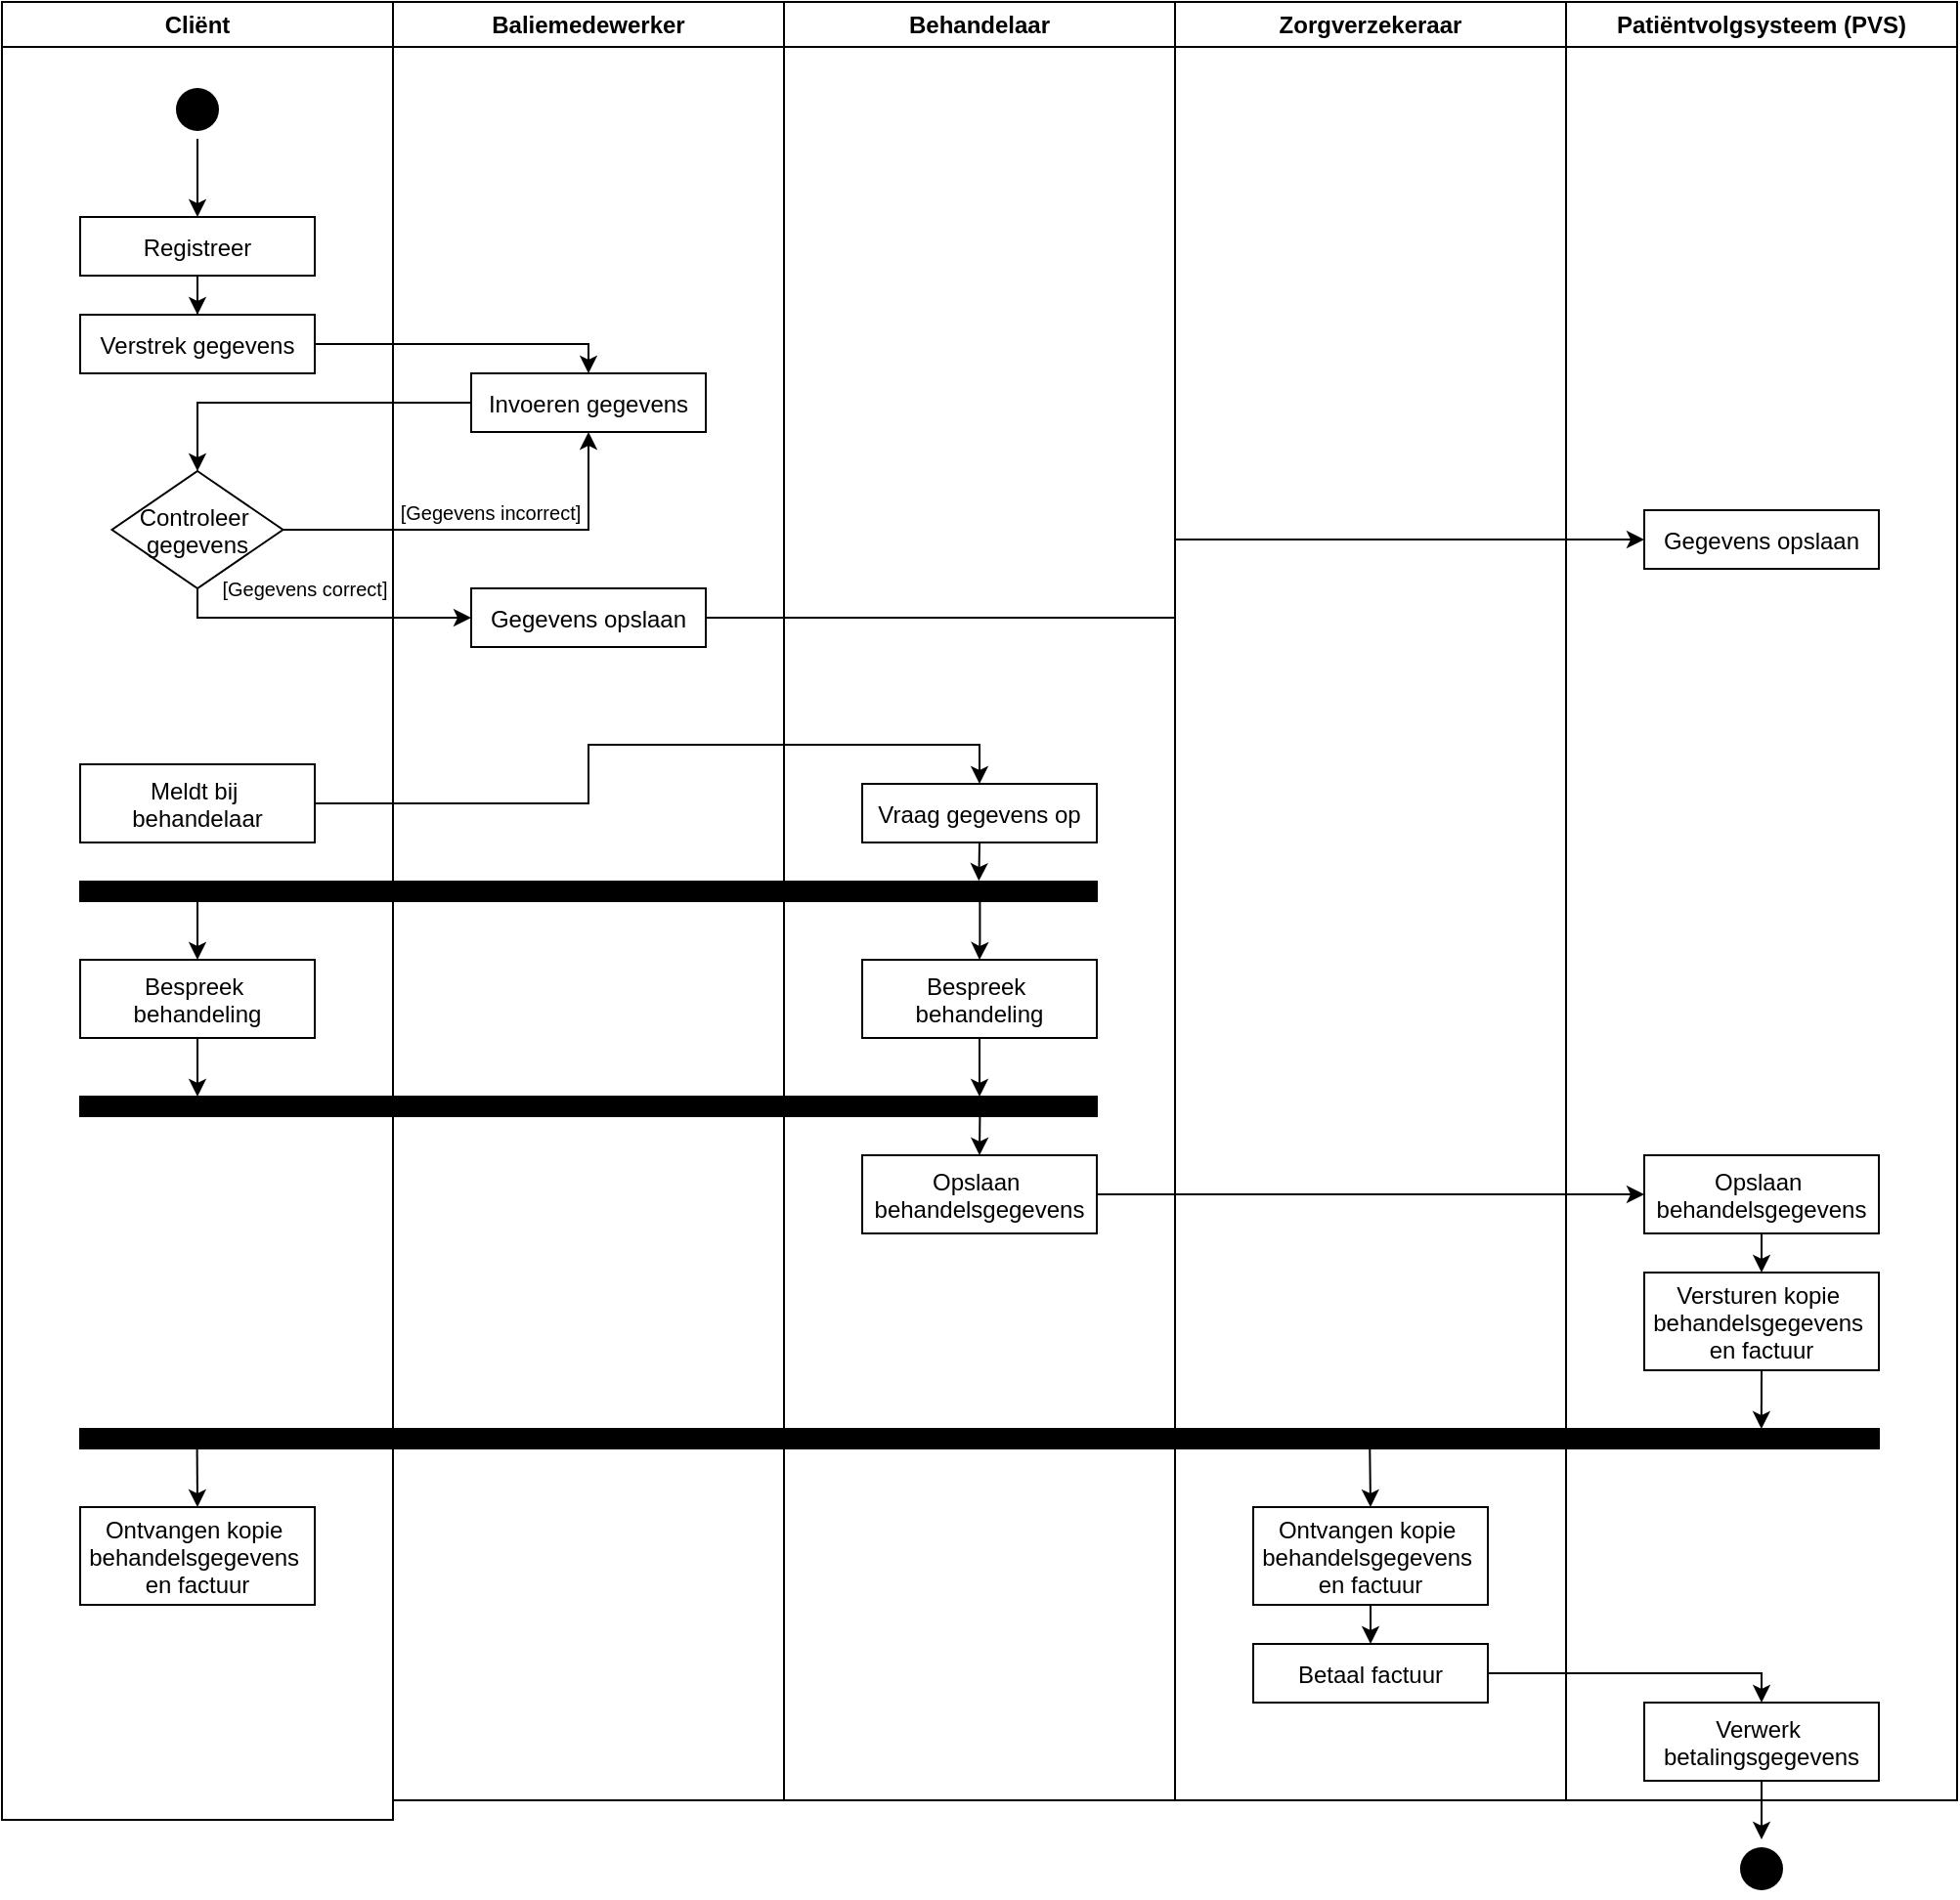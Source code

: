<mxfile version="24.7.16">
  <diagram name="Pagina-1" id="ab94C8zGq4wiaq_6U2x9">
    <mxGraphModel dx="750" dy="404" grid="1" gridSize="10" guides="1" tooltips="1" connect="1" arrows="1" fold="1" page="1" pageScale="1" pageWidth="827" pageHeight="1169" math="0" shadow="0">
      <root>
        <mxCell id="0" />
        <mxCell id="1" parent="0" />
        <mxCell id="wCN9z8qDyLGh1947xGpQ-38" value="Cliënt" style="swimlane;whiteSpace=wrap;startSize=23;swimlaneLine=1;" parent="1" vertex="1">
          <mxGeometry x="40" y="40" width="200" height="930" as="geometry">
            <mxRectangle x="40" y="40" width="90" height="30" as="alternateBounds" />
          </mxGeometry>
        </mxCell>
        <mxCell id="wCN9z8qDyLGh1947xGpQ-65" style="edgeStyle=orthogonalEdgeStyle;rounded=0;orthogonalLoop=1;jettySize=auto;html=1;entryX=0.5;entryY=0;entryDx=0;entryDy=0;" parent="wCN9z8qDyLGh1947xGpQ-38" source="wCN9z8qDyLGh1947xGpQ-40" target="wCN9z8qDyLGh1947xGpQ-36" edge="1">
          <mxGeometry relative="1" as="geometry" />
        </mxCell>
        <mxCell id="wCN9z8qDyLGh1947xGpQ-40" value="" style="ellipse;shape=startState;fillColor=#000000;strokeColor=none;" parent="wCN9z8qDyLGh1947xGpQ-38" vertex="1">
          <mxGeometry x="85" y="40" width="30" height="30" as="geometry" />
        </mxCell>
        <mxCell id="wCN9z8qDyLGh1947xGpQ-66" style="edgeStyle=orthogonalEdgeStyle;rounded=0;orthogonalLoop=1;jettySize=auto;html=1;" parent="wCN9z8qDyLGh1947xGpQ-38" source="wCN9z8qDyLGh1947xGpQ-36" target="wCN9z8qDyLGh1947xGpQ-37" edge="1">
          <mxGeometry relative="1" as="geometry" />
        </mxCell>
        <mxCell id="wCN9z8qDyLGh1947xGpQ-36" value="Registreer" style="" parent="wCN9z8qDyLGh1947xGpQ-38" vertex="1">
          <mxGeometry x="40" y="110" width="120" height="30" as="geometry" />
        </mxCell>
        <mxCell id="wCN9z8qDyLGh1947xGpQ-37" value="Verstrek gegevens" style="" parent="wCN9z8qDyLGh1947xGpQ-38" vertex="1">
          <mxGeometry x="40" y="160" width="120" height="30" as="geometry" />
        </mxCell>
        <mxCell id="74A-fowzvef33uYQnXly-1" value="Meldt bij &#xa;behandelaar" style="" vertex="1" parent="wCN9z8qDyLGh1947xGpQ-38">
          <mxGeometry x="40" y="390" width="120" height="40" as="geometry" />
        </mxCell>
        <mxCell id="74A-fowzvef33uYQnXly-31" value="" style="rounded=0;whiteSpace=wrap;html=1;fillColor=#000000;" vertex="1" parent="wCN9z8qDyLGh1947xGpQ-38">
          <mxGeometry x="40" y="560" width="520" height="10" as="geometry" />
        </mxCell>
        <mxCell id="74A-fowzvef33uYQnXly-2" value="Vraag gegevens op" style="" vertex="1" parent="wCN9z8qDyLGh1947xGpQ-38">
          <mxGeometry x="440" y="400" width="120" height="30" as="geometry" />
        </mxCell>
        <mxCell id="74A-fowzvef33uYQnXly-3" value="Bespreek &#xa;behandeling" style="" vertex="1" parent="wCN9z8qDyLGh1947xGpQ-38">
          <mxGeometry x="440" y="490" width="120" height="40" as="geometry" />
        </mxCell>
        <mxCell id="74A-fowzvef33uYQnXly-4" value="Bespreek &#xa;behandeling" style="" vertex="1" parent="wCN9z8qDyLGh1947xGpQ-38">
          <mxGeometry x="40" y="490" width="120" height="40" as="geometry" />
        </mxCell>
        <mxCell id="74A-fowzvef33uYQnXly-21" style="edgeStyle=orthogonalEdgeStyle;rounded=0;orthogonalLoop=1;jettySize=auto;html=1;exitX=0.885;exitY=0.9;exitDx=0;exitDy=0;exitPerimeter=0;" edge="1" parent="wCN9z8qDyLGh1947xGpQ-38" source="74A-fowzvef33uYQnXly-19" target="74A-fowzvef33uYQnXly-3">
          <mxGeometry relative="1" as="geometry" />
        </mxCell>
        <mxCell id="74A-fowzvef33uYQnXly-22" style="edgeStyle=orthogonalEdgeStyle;rounded=0;orthogonalLoop=1;jettySize=auto;html=1;exitX=0.113;exitY=0.9;exitDx=0;exitDy=0;entryX=0.5;entryY=0;entryDx=0;entryDy=0;exitPerimeter=0;" edge="1" parent="wCN9z8qDyLGh1947xGpQ-38" source="74A-fowzvef33uYQnXly-19" target="74A-fowzvef33uYQnXly-4">
          <mxGeometry relative="1" as="geometry" />
        </mxCell>
        <mxCell id="74A-fowzvef33uYQnXly-19" value="" style="rounded=0;whiteSpace=wrap;html=1;fillColor=#000000;" vertex="1" parent="wCN9z8qDyLGh1947xGpQ-38">
          <mxGeometry x="40" y="450" width="520" height="10" as="geometry" />
        </mxCell>
        <mxCell id="74A-fowzvef33uYQnXly-20" style="edgeStyle=orthogonalEdgeStyle;rounded=0;orthogonalLoop=1;jettySize=auto;html=1;exitX=0.5;exitY=1;exitDx=0;exitDy=0;entryX=0.884;entryY=-0.04;entryDx=0;entryDy=0;entryPerimeter=0;" edge="1" parent="wCN9z8qDyLGh1947xGpQ-38" source="74A-fowzvef33uYQnXly-2" target="74A-fowzvef33uYQnXly-19">
          <mxGeometry relative="1" as="geometry" />
        </mxCell>
        <mxCell id="74A-fowzvef33uYQnXly-7" value="Ontvangen kopie &#xa;behandelsgegevens &#xa;en factuur" style="" vertex="1" parent="wCN9z8qDyLGh1947xGpQ-38">
          <mxGeometry x="40" y="770" width="120" height="50" as="geometry" />
        </mxCell>
        <mxCell id="74A-fowzvef33uYQnXly-43" style="edgeStyle=orthogonalEdgeStyle;rounded=0;orthogonalLoop=1;jettySize=auto;html=1;exitX=0.5;exitY=1;exitDx=0;exitDy=0;entryX=0.5;entryY=0;entryDx=0;entryDy=0;" edge="1" parent="wCN9z8qDyLGh1947xGpQ-38" source="74A-fowzvef33uYQnXly-6" target="74A-fowzvef33uYQnXly-11">
          <mxGeometry relative="1" as="geometry" />
        </mxCell>
        <mxCell id="74A-fowzvef33uYQnXly-6" value="Ontvangen kopie &#xa;behandelsgegevens &#xa;en factuur" style="" vertex="1" parent="wCN9z8qDyLGh1947xGpQ-38">
          <mxGeometry x="640" y="770" width="120" height="50" as="geometry" />
        </mxCell>
        <mxCell id="74A-fowzvef33uYQnXly-45" style="edgeStyle=orthogonalEdgeStyle;rounded=0;orthogonalLoop=1;jettySize=auto;html=1;exitX=1;exitY=0.5;exitDx=0;exitDy=0;entryX=0.5;entryY=0;entryDx=0;entryDy=0;" edge="1" parent="wCN9z8qDyLGh1947xGpQ-38" source="74A-fowzvef33uYQnXly-11" target="74A-fowzvef33uYQnXly-14">
          <mxGeometry relative="1" as="geometry">
            <Array as="points">
              <mxPoint x="900" y="855" />
            </Array>
          </mxGeometry>
        </mxCell>
        <mxCell id="74A-fowzvef33uYQnXly-11" value="Betaal factuur" style="" vertex="1" parent="wCN9z8qDyLGh1947xGpQ-38">
          <mxGeometry x="640" y="840" width="120" height="30" as="geometry" />
        </mxCell>
        <mxCell id="74A-fowzvef33uYQnXly-14" value="Verwerk &#xa;betalingsgegevens" style="" vertex="1" parent="wCN9z8qDyLGh1947xGpQ-38">
          <mxGeometry x="840" y="870" width="120" height="40" as="geometry" />
        </mxCell>
        <mxCell id="74A-fowzvef33uYQnXly-41" style="edgeStyle=orthogonalEdgeStyle;rounded=0;orthogonalLoop=1;jettySize=auto;html=1;exitX=0.717;exitY=1.037;exitDx=0;exitDy=0;entryX=0.5;entryY=0;entryDx=0;entryDy=0;exitPerimeter=0;" edge="1" parent="wCN9z8qDyLGh1947xGpQ-38" source="74A-fowzvef33uYQnXly-39" target="74A-fowzvef33uYQnXly-6">
          <mxGeometry relative="1" as="geometry" />
        </mxCell>
        <mxCell id="74A-fowzvef33uYQnXly-42" style="edgeStyle=orthogonalEdgeStyle;rounded=0;orthogonalLoop=1;jettySize=auto;html=1;exitX=0.065;exitY=1;exitDx=0;exitDy=0;entryX=0.5;entryY=0;entryDx=0;entryDy=0;exitPerimeter=0;" edge="1" parent="wCN9z8qDyLGh1947xGpQ-38" source="74A-fowzvef33uYQnXly-39" target="74A-fowzvef33uYQnXly-7">
          <mxGeometry relative="1" as="geometry" />
        </mxCell>
        <mxCell id="74A-fowzvef33uYQnXly-39" value="" style="rounded=0;whiteSpace=wrap;html=1;fillColor=#000000;" vertex="1" parent="wCN9z8qDyLGh1947xGpQ-38">
          <mxGeometry x="40" y="730" width="920" height="10" as="geometry" />
        </mxCell>
        <mxCell id="74A-fowzvef33uYQnXly-37" style="edgeStyle=orthogonalEdgeStyle;rounded=0;orthogonalLoop=1;jettySize=auto;html=1;entryX=0;entryY=0.5;entryDx=0;entryDy=0;" edge="1" parent="wCN9z8qDyLGh1947xGpQ-38" source="74A-fowzvef33uYQnXly-5" target="74A-fowzvef33uYQnXly-36">
          <mxGeometry relative="1" as="geometry" />
        </mxCell>
        <mxCell id="74A-fowzvef33uYQnXly-5" value="Opslaan &#xa;behandelsgegevens" style="" vertex="1" parent="wCN9z8qDyLGh1947xGpQ-38">
          <mxGeometry x="440" y="590" width="120" height="40" as="geometry" />
        </mxCell>
        <mxCell id="74A-fowzvef33uYQnXly-40" style="edgeStyle=orthogonalEdgeStyle;rounded=0;orthogonalLoop=1;jettySize=auto;html=1;exitX=0.5;exitY=1;exitDx=0;exitDy=0;" edge="1" parent="wCN9z8qDyLGh1947xGpQ-38" source="74A-fowzvef33uYQnXly-10">
          <mxGeometry relative="1" as="geometry">
            <mxPoint x="899.932" y="730" as="targetPoint" />
          </mxGeometry>
        </mxCell>
        <mxCell id="74A-fowzvef33uYQnXly-10" value="Versturen kopie &#xa;behandelsgegevens &#xa;en factuur" style="" vertex="1" parent="wCN9z8qDyLGh1947xGpQ-38">
          <mxGeometry x="840" y="650" width="120" height="50" as="geometry" />
        </mxCell>
        <mxCell id="74A-fowzvef33uYQnXly-38" style="edgeStyle=orthogonalEdgeStyle;rounded=0;orthogonalLoop=1;jettySize=auto;html=1;exitX=0.5;exitY=1;exitDx=0;exitDy=0;entryX=0.5;entryY=0;entryDx=0;entryDy=0;" edge="1" parent="wCN9z8qDyLGh1947xGpQ-38" source="74A-fowzvef33uYQnXly-36" target="74A-fowzvef33uYQnXly-10">
          <mxGeometry relative="1" as="geometry" />
        </mxCell>
        <mxCell id="74A-fowzvef33uYQnXly-36" value="Opslaan &#xa;behandelsgegevens" style="" vertex="1" parent="wCN9z8qDyLGh1947xGpQ-38">
          <mxGeometry x="840" y="590" width="120" height="40" as="geometry" />
        </mxCell>
        <mxCell id="74A-fowzvef33uYQnXly-46" value="" style="ellipse;shape=startState;fillColor=#000000;strokeColor=none;" vertex="1" parent="wCN9z8qDyLGh1947xGpQ-38">
          <mxGeometry x="885" y="940" width="30" height="30" as="geometry" />
        </mxCell>
        <mxCell id="74A-fowzvef33uYQnXly-15" style="edgeStyle=orthogonalEdgeStyle;rounded=0;orthogonalLoop=1;jettySize=auto;html=1;exitX=1;exitY=0.5;exitDx=0;exitDy=0;entryX=0.5;entryY=0;entryDx=0;entryDy=0;" edge="1" parent="wCN9z8qDyLGh1947xGpQ-38" source="74A-fowzvef33uYQnXly-1" target="74A-fowzvef33uYQnXly-2">
          <mxGeometry relative="1" as="geometry" />
        </mxCell>
        <mxCell id="74A-fowzvef33uYQnXly-32" style="edgeStyle=orthogonalEdgeStyle;rounded=0;orthogonalLoop=1;jettySize=auto;html=1;" edge="1" parent="wCN9z8qDyLGh1947xGpQ-38" source="74A-fowzvef33uYQnXly-3">
          <mxGeometry relative="1" as="geometry">
            <mxPoint x="500" y="560" as="targetPoint" />
          </mxGeometry>
        </mxCell>
        <mxCell id="74A-fowzvef33uYQnXly-33" style="edgeStyle=orthogonalEdgeStyle;rounded=0;orthogonalLoop=1;jettySize=auto;html=1;" edge="1" parent="wCN9z8qDyLGh1947xGpQ-38" source="74A-fowzvef33uYQnXly-4">
          <mxGeometry relative="1" as="geometry">
            <mxPoint x="100" y="560" as="targetPoint" />
          </mxGeometry>
        </mxCell>
        <mxCell id="74A-fowzvef33uYQnXly-34" style="edgeStyle=orthogonalEdgeStyle;rounded=0;orthogonalLoop=1;jettySize=auto;html=1;entryX=0.5;entryY=0;entryDx=0;entryDy=0;exitX=0.885;exitY=1;exitDx=0;exitDy=0;exitPerimeter=0;" edge="1" parent="wCN9z8qDyLGh1947xGpQ-38" source="74A-fowzvef33uYQnXly-31" target="74A-fowzvef33uYQnXly-5">
          <mxGeometry relative="1" as="geometry" />
        </mxCell>
        <mxCell id="74A-fowzvef33uYQnXly-47" style="edgeStyle=orthogonalEdgeStyle;rounded=0;orthogonalLoop=1;jettySize=auto;html=1;entryX=0.5;entryY=0;entryDx=0;entryDy=0;" edge="1" parent="wCN9z8qDyLGh1947xGpQ-38" source="74A-fowzvef33uYQnXly-14" target="74A-fowzvef33uYQnXly-46">
          <mxGeometry relative="1" as="geometry" />
        </mxCell>
        <mxCell id="74A-fowzvef33uYQnXly-54" value="Controleer &#xa;gegevens" style="rhombus;fillColor=default;strokeColor=default;shadow=0;" vertex="1" parent="wCN9z8qDyLGh1947xGpQ-38">
          <mxGeometry x="56.25" y="240" width="87.5" height="60" as="geometry" />
        </mxCell>
        <mxCell id="74A-fowzvef33uYQnXly-60" value="&lt;font style=&quot;font-size: 10px;&quot;&gt;[Gegevens correct]&lt;/font&gt;" style="text;html=1;align=center;verticalAlign=middle;whiteSpace=wrap;rounded=0;" vertex="1" parent="wCN9z8qDyLGh1947xGpQ-38">
          <mxGeometry x="110" y="290" width="90" height="20" as="geometry" />
        </mxCell>
        <mxCell id="wCN9z8qDyLGh1947xGpQ-55" value="Baliemedewerker" style="swimlane;whiteSpace=wrap;startSize=23;swimlaneLine=1;" parent="1" vertex="1">
          <mxGeometry x="240" y="40" width="200" height="920" as="geometry">
            <mxRectangle x="40" y="40" width="90" height="30" as="alternateBounds" />
          </mxGeometry>
        </mxCell>
        <mxCell id="wCN9z8qDyLGh1947xGpQ-59" value="Invoeren gegevens" style="" parent="wCN9z8qDyLGh1947xGpQ-55" vertex="1">
          <mxGeometry x="40" y="190" width="120" height="30" as="geometry" />
        </mxCell>
        <mxCell id="wCN9z8qDyLGh1947xGpQ-63" value="Gegevens opslaan" style="" parent="wCN9z8qDyLGh1947xGpQ-55" vertex="1">
          <mxGeometry x="40" y="300" width="120" height="30" as="geometry" />
        </mxCell>
        <mxCell id="74A-fowzvef33uYQnXly-61" value="&lt;font style=&quot;font-size: 10px;&quot;&gt;[Gegevens incorrect]&lt;/font&gt;" style="text;html=1;align=center;verticalAlign=bottom;whiteSpace=wrap;rounded=0;" vertex="1" parent="wCN9z8qDyLGh1947xGpQ-55">
          <mxGeometry y="250" width="100" height="20" as="geometry" />
        </mxCell>
        <mxCell id="wCN9z8qDyLGh1947xGpQ-58" value="Behandelaar" style="swimlane;whiteSpace=wrap;startSize=23;swimlaneLine=1;" parent="1" vertex="1">
          <mxGeometry x="440" y="40" width="200" height="920" as="geometry">
            <mxRectangle x="40" y="40" width="90" height="30" as="alternateBounds" />
          </mxGeometry>
        </mxCell>
        <mxCell id="wCN9z8qDyLGh1947xGpQ-62" value="Zorgverzekeraar" style="swimlane;whiteSpace=wrap;startSize=23;swimlaneLine=1;" parent="1" vertex="1">
          <mxGeometry x="640" y="40" width="200" height="920" as="geometry">
            <mxRectangle x="40" y="40" width="90" height="30" as="alternateBounds" />
          </mxGeometry>
        </mxCell>
        <mxCell id="74A-fowzvef33uYQnXly-8" value="Patiëntvolgsysteem (PVS)" style="swimlane;whiteSpace=wrap;startSize=23;swimlaneLine=1;" vertex="1" parent="1">
          <mxGeometry x="840" y="40" width="200" height="920" as="geometry">
            <mxRectangle x="40" y="40" width="90" height="30" as="alternateBounds" />
          </mxGeometry>
        </mxCell>
        <mxCell id="74A-fowzvef33uYQnXly-9" value="Gegevens opslaan" style="" vertex="1" parent="74A-fowzvef33uYQnXly-8">
          <mxGeometry x="40" y="260" width="120" height="30" as="geometry" />
        </mxCell>
        <mxCell id="74A-fowzvef33uYQnXly-12" style="edgeStyle=orthogonalEdgeStyle;rounded=0;orthogonalLoop=1;jettySize=auto;html=1;exitX=1;exitY=0.5;exitDx=0;exitDy=0;entryX=0.5;entryY=0;entryDx=0;entryDy=0;" edge="1" parent="1" source="wCN9z8qDyLGh1947xGpQ-37" target="wCN9z8qDyLGh1947xGpQ-59">
          <mxGeometry relative="1" as="geometry">
            <Array as="points">
              <mxPoint x="340" y="215" />
            </Array>
          </mxGeometry>
        </mxCell>
        <mxCell id="74A-fowzvef33uYQnXly-35" style="edgeStyle=orthogonalEdgeStyle;rounded=0;orthogonalLoop=1;jettySize=auto;html=1;entryX=0;entryY=0.5;entryDx=0;entryDy=0;" edge="1" parent="1" source="wCN9z8qDyLGh1947xGpQ-63" target="74A-fowzvef33uYQnXly-9">
          <mxGeometry relative="1" as="geometry">
            <mxPoint x="870" y="310" as="targetPoint" />
          </mxGeometry>
        </mxCell>
        <mxCell id="74A-fowzvef33uYQnXly-57" style="edgeStyle=orthogonalEdgeStyle;rounded=0;orthogonalLoop=1;jettySize=auto;html=1;" edge="1" parent="1" source="74A-fowzvef33uYQnXly-54" target="wCN9z8qDyLGh1947xGpQ-59">
          <mxGeometry relative="1" as="geometry" />
        </mxCell>
        <mxCell id="74A-fowzvef33uYQnXly-58" style="edgeStyle=orthogonalEdgeStyle;rounded=0;orthogonalLoop=1;jettySize=auto;html=1;entryX=0;entryY=0.5;entryDx=0;entryDy=0;exitX=0.5;exitY=1;exitDx=0;exitDy=0;" edge="1" parent="1" source="74A-fowzvef33uYQnXly-54" target="wCN9z8qDyLGh1947xGpQ-63">
          <mxGeometry relative="1" as="geometry">
            <Array as="points">
              <mxPoint x="140" y="355" />
            </Array>
          </mxGeometry>
        </mxCell>
        <mxCell id="74A-fowzvef33uYQnXly-59" style="edgeStyle=orthogonalEdgeStyle;rounded=0;orthogonalLoop=1;jettySize=auto;html=1;exitX=0;exitY=0.5;exitDx=0;exitDy=0;entryX=0.5;entryY=0;entryDx=0;entryDy=0;" edge="1" parent="1" source="wCN9z8qDyLGh1947xGpQ-59" target="74A-fowzvef33uYQnXly-54">
          <mxGeometry relative="1" as="geometry" />
        </mxCell>
      </root>
    </mxGraphModel>
  </diagram>
</mxfile>
